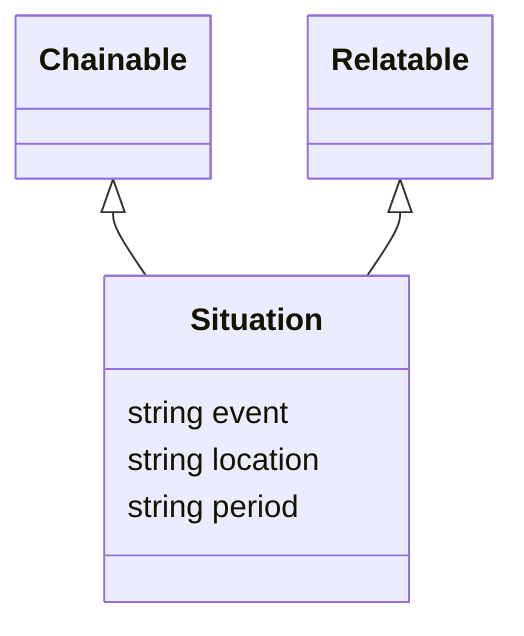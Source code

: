classDiagram
  

Chainable <|-- Situation
Relatable <|-- Situation
class Situation {

  string event
  string location
  string period

}